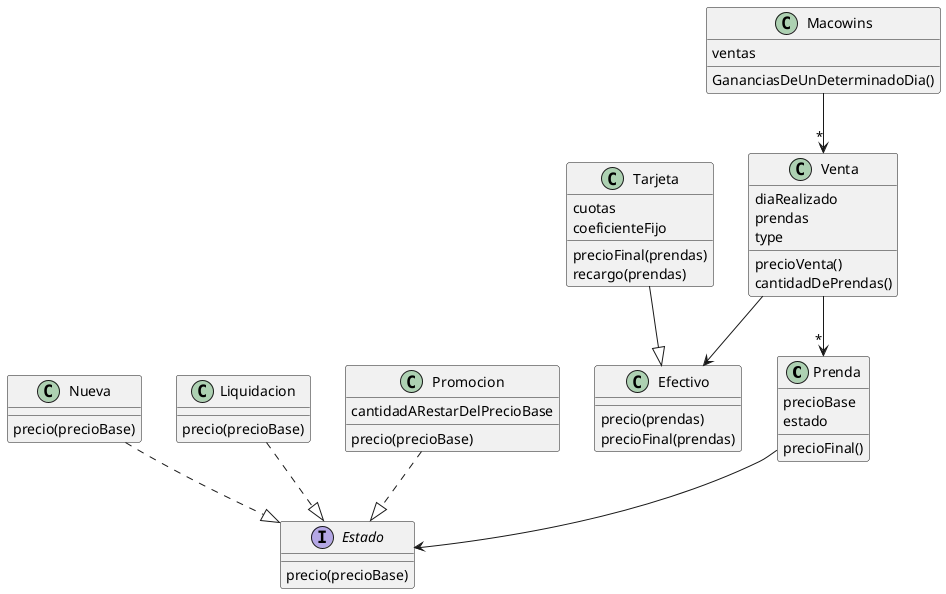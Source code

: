 @startuml
class Prenda{
precioBase
estado
precioFinal()
}

interface Estado{
precio(precioBase)
}

class Nueva{
precio(precioBase)
}

class Liquidacion{
precio(precioBase)
}

class Promocion{
cantidadARestarDelPrecioBase
precio(precioBase)
}

class Efectivo{
precio(prendas)
precioFinal(prendas)
}

class Tarjeta{
cuotas
coeficienteFijo
precioFinal(prendas)
recargo(prendas)
}

class Venta{
diaRealizado
prendas
type
precioVenta()
cantidadDePrendas()
}

class Macowins{
ventas
GananciasDeUnDeterminadoDia()
}

Prenda --> Estado
Nueva ..|> Estado
Liquidacion ..|> Estado
Promocion ..|>Estado
Tarjeta --|> Efectivo
Venta -->"*" Prenda
Venta --> Efectivo
Macowins -->"*" Venta
 
@enduml